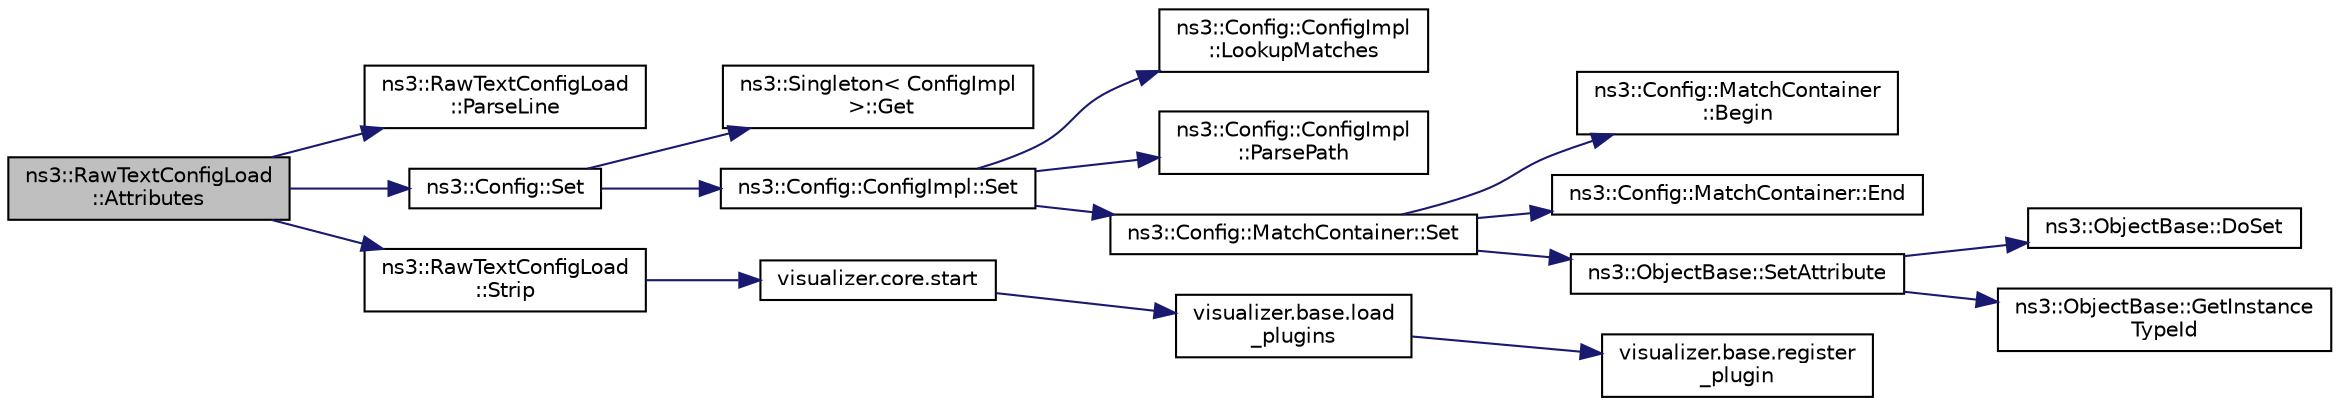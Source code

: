 digraph "ns3::RawTextConfigLoad::Attributes"
{
 // LATEX_PDF_SIZE
  edge [fontname="Helvetica",fontsize="10",labelfontname="Helvetica",labelfontsize="10"];
  node [fontname="Helvetica",fontsize="10",shape=record];
  rankdir="LR";
  Node1 [label="ns3::RawTextConfigLoad\l::Attributes",height=0.2,width=0.4,color="black", fillcolor="grey75", style="filled", fontcolor="black",tooltip="Load or save the attributes values."];
  Node1 -> Node2 [color="midnightblue",fontsize="10",style="solid",fontname="Helvetica"];
  Node2 [label="ns3::RawTextConfigLoad\l::ParseLine",height=0.2,width=0.4,color="black", fillcolor="white", style="filled",URL="$classns3_1_1_raw_text_config_load.html#a4ba16d656dbaccf93e697e0c931a96a8",tooltip="Parse (potentially multi-) line configs into type, name, and values."];
  Node1 -> Node3 [color="midnightblue",fontsize="10",style="solid",fontname="Helvetica"];
  Node3 [label="ns3::Config::Set",height=0.2,width=0.4,color="black", fillcolor="white", style="filled",URL="$group__config.html#gadce03667ec621d64ce4aace85d9bcfd0",tooltip=" "];
  Node3 -> Node4 [color="midnightblue",fontsize="10",style="solid",fontname="Helvetica"];
  Node4 [label="ns3::Singleton\< ConfigImpl\l \>::Get",height=0.2,width=0.4,color="black", fillcolor="white", style="filled",URL="$classns3_1_1_singleton.html#a80a2cd3c25a27ea72add7a9f7a141ffa",tooltip="Get a pointer to the singleton instance."];
  Node3 -> Node5 [color="midnightblue",fontsize="10",style="solid",fontname="Helvetica"];
  Node5 [label="ns3::Config::ConfigImpl::Set",height=0.2,width=0.4,color="black", fillcolor="white", style="filled",URL="$classns3_1_1_config_1_1_config_impl.html#aa656a0317ccef3701872174f9c863949",tooltip=" "];
  Node5 -> Node6 [color="midnightblue",fontsize="10",style="solid",fontname="Helvetica"];
  Node6 [label="ns3::Config::ConfigImpl\l::LookupMatches",height=0.2,width=0.4,color="black", fillcolor="white", style="filled",URL="$classns3_1_1_config_1_1_config_impl.html#aef8d461e235704cdeb8a85581ba249fb",tooltip=" "];
  Node5 -> Node7 [color="midnightblue",fontsize="10",style="solid",fontname="Helvetica"];
  Node7 [label="ns3::Config::ConfigImpl\l::ParsePath",height=0.2,width=0.4,color="black", fillcolor="white", style="filled",URL="$classns3_1_1_config_1_1_config_impl.html#ab482a563857309e0e70beba3af32be71",tooltip="Break a Config path into the leading path and the last leaf token."];
  Node5 -> Node8 [color="midnightblue",fontsize="10",style="solid",fontname="Helvetica"];
  Node8 [label="ns3::Config::MatchContainer::Set",height=0.2,width=0.4,color="black", fillcolor="white", style="filled",URL="$classns3_1_1_config_1_1_match_container.html#a4d946efb9907c1625581617402274fa3",tooltip=" "];
  Node8 -> Node9 [color="midnightblue",fontsize="10",style="solid",fontname="Helvetica"];
  Node9 [label="ns3::Config::MatchContainer\l::Begin",height=0.2,width=0.4,color="black", fillcolor="white", style="filled",URL="$classns3_1_1_config_1_1_match_container.html#afdad67605b13bdcf5a45a512563d1b6c",tooltip=" "];
  Node8 -> Node10 [color="midnightblue",fontsize="10",style="solid",fontname="Helvetica"];
  Node10 [label="ns3::Config::MatchContainer::End",height=0.2,width=0.4,color="black", fillcolor="white", style="filled",URL="$classns3_1_1_config_1_1_match_container.html#a6b65ea9c9c12467bf68edd5bcfe42a6d",tooltip=" "];
  Node8 -> Node11 [color="midnightblue",fontsize="10",style="solid",fontname="Helvetica"];
  Node11 [label="ns3::ObjectBase::SetAttribute",height=0.2,width=0.4,color="black", fillcolor="white", style="filled",URL="$classns3_1_1_object_base.html#ac60245d3ea4123bbc9b1d391f1f6592f",tooltip="Set a single attribute, raising fatal errors if unsuccessful."];
  Node11 -> Node12 [color="midnightblue",fontsize="10",style="solid",fontname="Helvetica"];
  Node12 [label="ns3::ObjectBase::DoSet",height=0.2,width=0.4,color="black", fillcolor="white", style="filled",URL="$classns3_1_1_object_base.html#afe5f2f7b2fabc99aa33f9bb434e3b695",tooltip="Attempt to set the value referenced by the accessor spec to a valid value according to the checker,..."];
  Node11 -> Node13 [color="midnightblue",fontsize="10",style="solid",fontname="Helvetica"];
  Node13 [label="ns3::ObjectBase::GetInstance\lTypeId",height=0.2,width=0.4,color="black", fillcolor="white", style="filled",URL="$classns3_1_1_object_base.html#abe5b43a6f5b99a92a4c3122db31f06fb",tooltip="Get the most derived TypeId for this Object."];
  Node1 -> Node14 [color="midnightblue",fontsize="10",style="solid",fontname="Helvetica"];
  Node14 [label="ns3::RawTextConfigLoad\l::Strip",height=0.2,width=0.4,color="black", fillcolor="white", style="filled",URL="$classns3_1_1_raw_text_config_load.html#aad3ad24f9eeb53999a4366673c12a11e",tooltip="Strip out attribute value."];
  Node14 -> Node15 [color="midnightblue",fontsize="10",style="solid",fontname="Helvetica"];
  Node15 [label="visualizer.core.start",height=0.2,width=0.4,color="black", fillcolor="white", style="filled",URL="$namespacevisualizer_1_1core.html#a2a35e5d8a34af358b508dac8635754e0",tooltip=" "];
  Node15 -> Node16 [color="midnightblue",fontsize="10",style="solid",fontname="Helvetica"];
  Node16 [label="visualizer.base.load\l_plugins",height=0.2,width=0.4,color="black", fillcolor="white", style="filled",URL="$namespacevisualizer_1_1base.html#ad171497a5ff1afe0a73bedaebf35448f",tooltip=" "];
  Node16 -> Node17 [color="midnightblue",fontsize="10",style="solid",fontname="Helvetica"];
  Node17 [label="visualizer.base.register\l_plugin",height=0.2,width=0.4,color="black", fillcolor="white", style="filled",URL="$namespacevisualizer_1_1base.html#a6b0ffcff1e17ec4027496f50177e5b9e",tooltip=" "];
}
